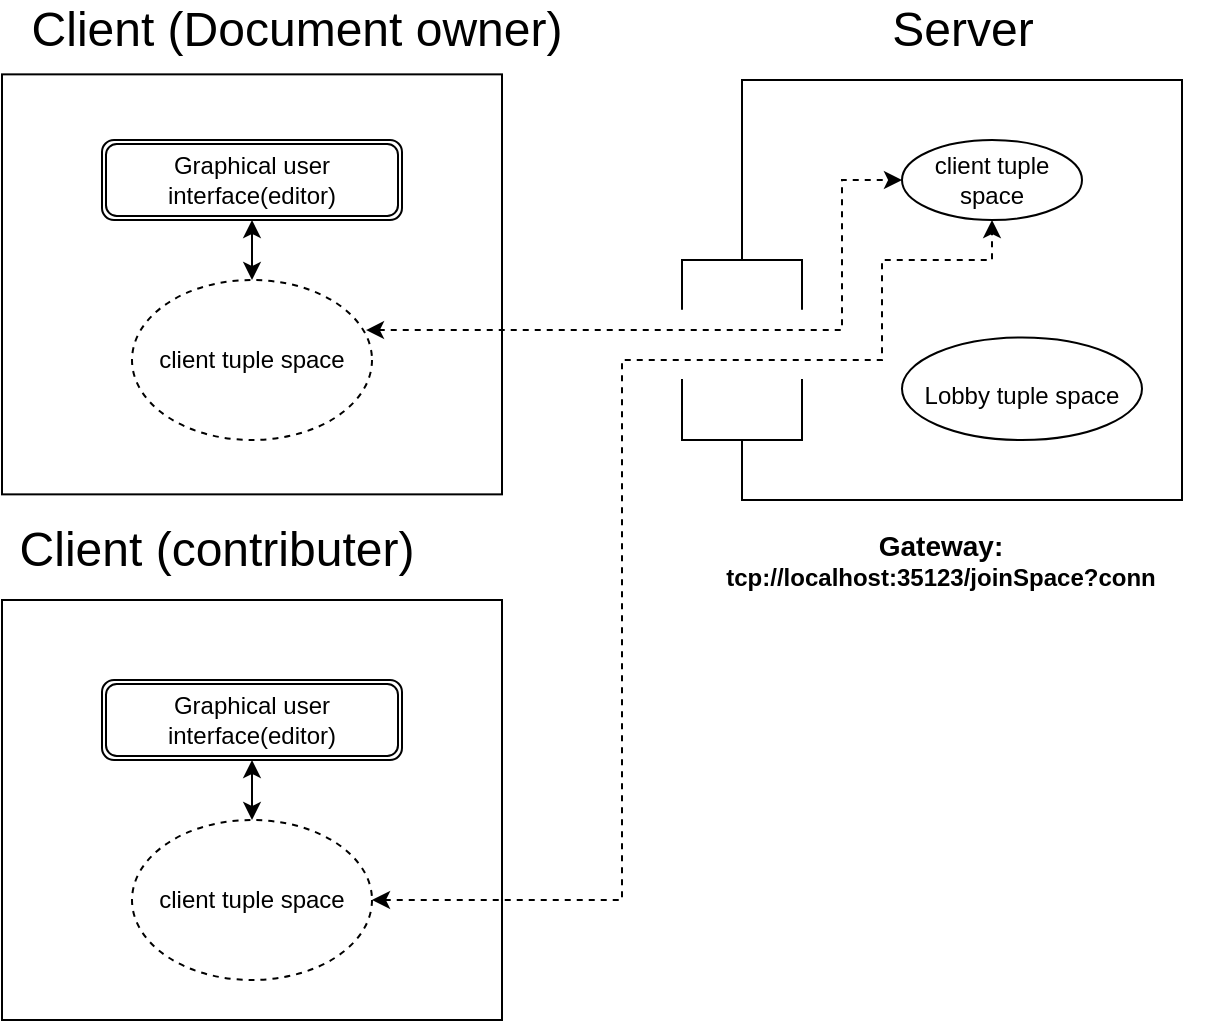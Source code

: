 <mxfile version="16.2.4" type="github">
  <diagram id="CDAJmA0LXV63_HxTfeJq" name="Page-1">
    <mxGraphModel dx="1422" dy="752" grid="0" gridSize="10" guides="1" tooltips="1" connect="1" arrows="1" fold="1" page="1" pageScale="1" pageWidth="827" pageHeight="1169" math="0" shadow="0">
      <root>
        <mxCell id="0" />
        <mxCell id="1" parent="0" />
        <mxCell id="zpwqcWFo2gh_l0C6MXeH-1" value="" style="rounded=0;whiteSpace=wrap;html=1;" parent="1" vertex="1">
          <mxGeometry x="90" y="360" width="250" height="210" as="geometry" />
        </mxCell>
        <mxCell id="zpwqcWFo2gh_l0C6MXeH-2" value="&lt;div style=&quot;font-size: 24px&quot;&gt;&lt;font style=&quot;font-size: 24px&quot;&gt;Client (Document owner) &lt;br&gt;&lt;/font&gt;&lt;/div&gt;" style="text;html=1;strokeColor=none;fillColor=none;align=center;verticalAlign=middle;whiteSpace=wrap;rounded=0;" parent="1" vertex="1">
          <mxGeometry x="95" y="60" width="285" height="30" as="geometry" />
        </mxCell>
        <mxCell id="zpwqcWFo2gh_l0C6MXeH-5" value="" style="rounded=0;whiteSpace=wrap;html=1;fontSize=24;" parent="1" vertex="1">
          <mxGeometry x="460" y="100" width="220" height="210" as="geometry" />
        </mxCell>
        <mxCell id="zpwqcWFo2gh_l0C6MXeH-6" value="Server" style="text;html=1;align=center;verticalAlign=middle;resizable=0;points=[];autosize=1;strokeColor=none;fillColor=none;fontSize=24;" parent="1" vertex="1">
          <mxGeometry x="525" y="60" width="90" height="30" as="geometry" />
        </mxCell>
        <mxCell id="zpwqcWFo2gh_l0C6MXeH-7" value="" style="rounded=0;whiteSpace=wrap;html=1;" parent="1" vertex="1">
          <mxGeometry x="90" y="97.18" width="250" height="210" as="geometry" />
        </mxCell>
        <mxCell id="zpwqcWFo2gh_l0C6MXeH-8" value="&lt;div style=&quot;font-size: 24px&quot;&gt;&lt;font style=&quot;font-size: 24px&quot;&gt;Client (contributer) &lt;br&gt;&lt;/font&gt;&lt;/div&gt;" style="text;html=1;strokeColor=none;fillColor=none;align=center;verticalAlign=middle;whiteSpace=wrap;rounded=0;" parent="1" vertex="1">
          <mxGeometry x="90" y="320" width="215" height="30" as="geometry" />
        </mxCell>
        <mxCell id="zpwqcWFo2gh_l0C6MXeH-10" value="&lt;font style=&quot;font-size: 12px&quot;&gt;Lobby&lt;/font&gt;&lt;font style=&quot;font-size: 12px&quot;&gt; tuple space&lt;/font&gt;" style="ellipse;whiteSpace=wrap;html=1;fontSize=24;" parent="1" vertex="1">
          <mxGeometry x="540" y="228.75" width="120" height="51.25" as="geometry" />
        </mxCell>
        <mxCell id="zpwqcWFo2gh_l0C6MXeH-11" value="&lt;div style=&quot;font-size: 12px&quot;&gt;client tuple space&lt;/div&gt;" style="ellipse;whiteSpace=wrap;html=1;fontSize=24;" parent="1" vertex="1">
          <mxGeometry x="540" y="130" width="90" height="40" as="geometry" />
        </mxCell>
        <mxCell id="zpwqcWFo2gh_l0C6MXeH-14" style="edgeStyle=orthogonalEdgeStyle;rounded=0;orthogonalLoop=1;jettySize=auto;html=1;fontSize=12;startArrow=classic;startFill=1;" parent="1" source="zpwqcWFo2gh_l0C6MXeH-12" edge="1">
          <mxGeometry relative="1" as="geometry">
            <mxPoint x="215" y="200" as="targetPoint" />
          </mxGeometry>
        </mxCell>
        <mxCell id="zpwqcWFo2gh_l0C6MXeH-12" value="&lt;div&gt;Graphical user interface(editor)&lt;/div&gt;" style="shape=ext;double=1;rounded=1;whiteSpace=wrap;html=1;fontSize=12;" parent="1" vertex="1">
          <mxGeometry x="140" y="130" width="150" height="40" as="geometry" />
        </mxCell>
        <mxCell id="zpwqcWFo2gh_l0C6MXeH-19" style="edgeStyle=orthogonalEdgeStyle;rounded=0;orthogonalLoop=1;jettySize=auto;html=1;entryX=0.5;entryY=0;entryDx=0;entryDy=0;fontSize=12;startArrow=classic;startFill=1;" parent="1" source="zpwqcWFo2gh_l0C6MXeH-16" edge="1">
          <mxGeometry relative="1" as="geometry">
            <mxPoint x="215" y="470" as="targetPoint" />
          </mxGeometry>
        </mxCell>
        <mxCell id="zpwqcWFo2gh_l0C6MXeH-16" value="&lt;div&gt;Graphical user interface(editor)&lt;/div&gt;" style="shape=ext;double=1;rounded=1;whiteSpace=wrap;html=1;fontSize=12;" parent="1" vertex="1">
          <mxGeometry x="140" y="400" width="150" height="40" as="geometry" />
        </mxCell>
        <mxCell id="zpwqcWFo2gh_l0C6MXeH-21" value="" style="shape=partialRectangle;whiteSpace=wrap;html=1;bottom=1;right=1;left=1;top=0;fillColor=#FFFFFF;routingCenterX=-0.5;fontSize=12;" parent="1" vertex="1">
          <mxGeometry x="430" y="250" width="60" height="30" as="geometry" />
        </mxCell>
        <mxCell id="zpwqcWFo2gh_l0C6MXeH-24" value="" style="shape=partialRectangle;whiteSpace=wrap;html=1;bottom=1;right=1;left=1;top=0;fillColor=#FFFFFF;routingCenterX=-0.5;fontSize=12;rotation=-180;" parent="1" vertex="1">
          <mxGeometry x="430" y="190" width="60" height="24.37" as="geometry" />
        </mxCell>
        <mxCell id="zpwqcWFo2gh_l0C6MXeH-26" value="" style="shape=ext;double=1;rounded=0;whiteSpace=wrap;html=1;fontSize=12;strokeColor=#FFFFFF;fillColor=#FFFFFF;" parent="1" vertex="1">
          <mxGeometry x="450" y="200" width="20" height="60" as="geometry" />
        </mxCell>
        <mxCell id="zpwqcWFo2gh_l0C6MXeH-20" style="edgeStyle=orthogonalEdgeStyle;rounded=0;orthogonalLoop=1;jettySize=auto;html=1;fontSize=12;startArrow=classic;startFill=1;entryX=0.5;entryY=1;entryDx=0;entryDy=0;exitX=1;exitY=0.5;exitDx=0;exitDy=0;dashed=1;" parent="1" source="zpwqcWFo2gh_l0C6MXeH-35" target="zpwqcWFo2gh_l0C6MXeH-11" edge="1">
          <mxGeometry relative="1" as="geometry">
            <mxPoint x="295" y="530" as="sourcePoint" />
            <Array as="points">
              <mxPoint x="400" y="510" />
              <mxPoint x="400" y="240" />
              <mxPoint x="530" y="240" />
              <mxPoint x="530" y="190" />
              <mxPoint x="585" y="190" />
            </Array>
          </mxGeometry>
        </mxCell>
        <mxCell id="zpwqcWFo2gh_l0C6MXeH-28" style="edgeStyle=orthogonalEdgeStyle;rounded=0;orthogonalLoop=1;jettySize=auto;html=1;entryX=0;entryY=0.5;entryDx=0;entryDy=0;fontSize=12;startArrow=classic;startFill=1;dashed=1;exitX=0.975;exitY=0.313;exitDx=0;exitDy=0;exitPerimeter=0;" parent="1" source="zpwqcWFo2gh_l0C6MXeH-32" target="zpwqcWFo2gh_l0C6MXeH-11" edge="1">
          <mxGeometry relative="1" as="geometry">
            <mxPoint x="290" y="220" as="sourcePoint" />
            <Array as="points">
              <mxPoint x="510" y="225" />
              <mxPoint x="510" y="150" />
            </Array>
          </mxGeometry>
        </mxCell>
        <mxCell id="zpwqcWFo2gh_l0C6MXeH-29" value="&lt;div style=&quot;font-size: 14px&quot;&gt;&lt;font style=&quot;font-size: 14px&quot;&gt;Gateway&lt;/font&gt;:&lt;/div&gt;&lt;div style=&quot;font-size: 12px&quot;&gt; tcp://localhost:35123/joinSpace?conn&lt;span style=&quot;color: #6a8759&quot;&gt;&lt;/span&gt;&lt;/div&gt;" style="text;strokeColor=none;fillColor=none;html=1;fontSize=24;fontStyle=1;verticalAlign=middle;align=center;" parent="1" vertex="1">
          <mxGeometry x="414" y="320" width="290" height="40" as="geometry" />
        </mxCell>
        <mxCell id="zpwqcWFo2gh_l0C6MXeH-32" value="&lt;div style=&quot;font-size: 12px&quot;&gt;client tuple space&lt;/div&gt;" style="ellipse;whiteSpace=wrap;html=1;fontSize=14;strokeColor=#000000;fillColor=none;dashed=1;" parent="1" vertex="1">
          <mxGeometry x="155" y="200" width="120" height="80" as="geometry" />
        </mxCell>
        <mxCell id="zpwqcWFo2gh_l0C6MXeH-35" value="&lt;div style=&quot;font-size: 12px&quot;&gt;client tuple space&lt;/div&gt;" style="ellipse;whiteSpace=wrap;html=1;fontSize=14;strokeColor=#000000;fillColor=none;dashed=1;" parent="1" vertex="1">
          <mxGeometry x="155" y="470" width="120" height="80" as="geometry" />
        </mxCell>
      </root>
    </mxGraphModel>
  </diagram>
</mxfile>
